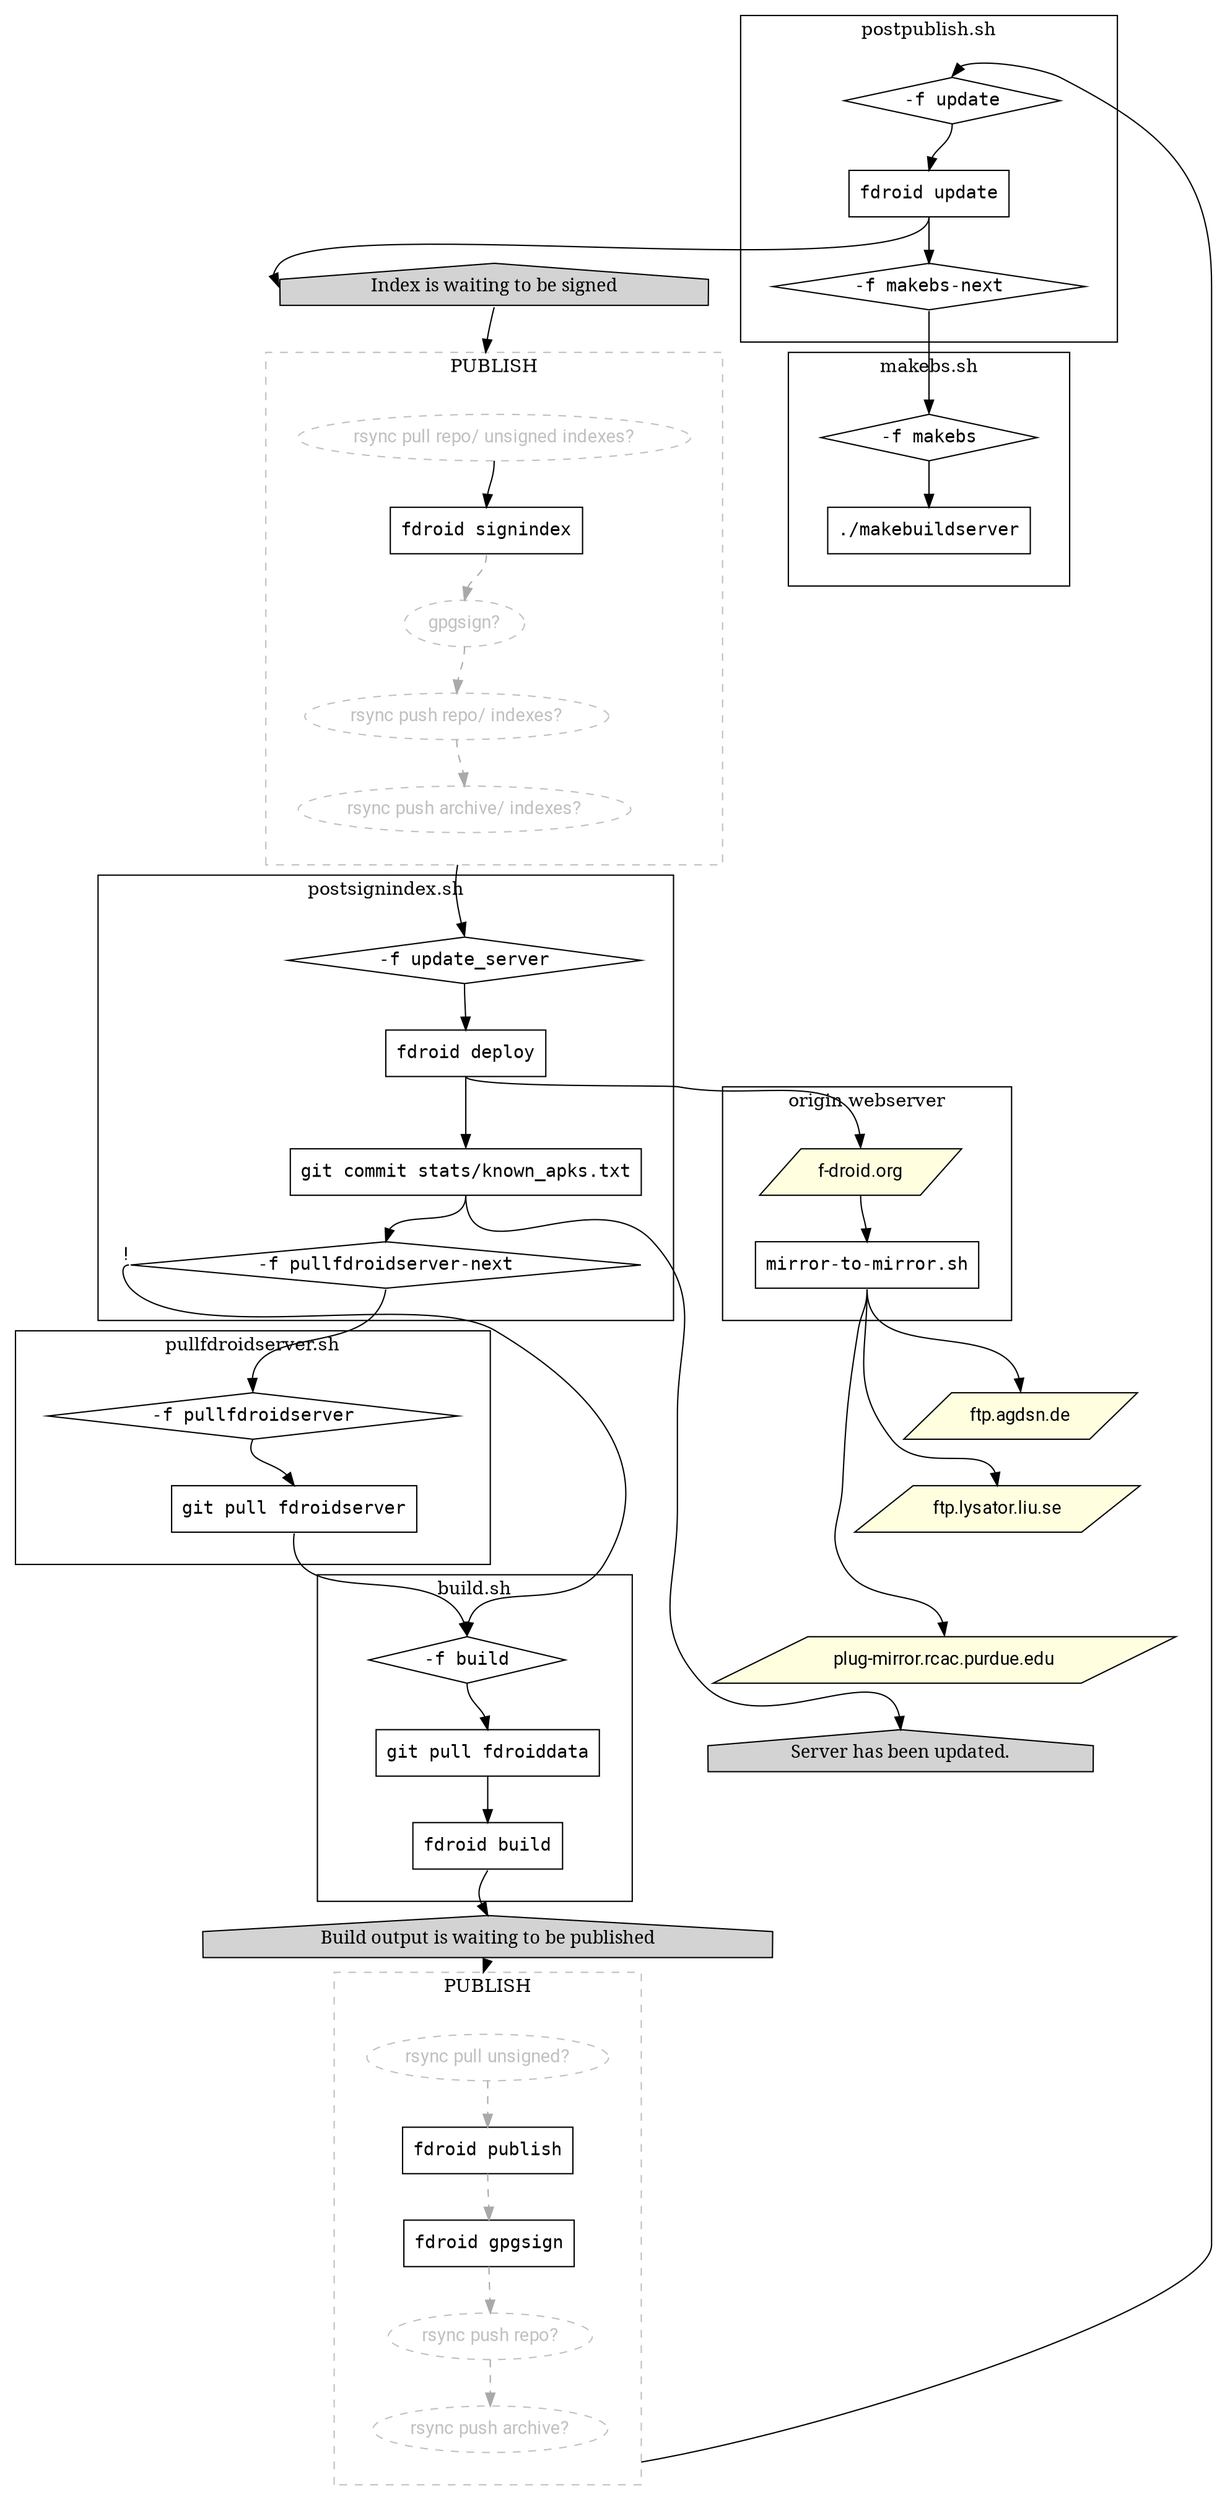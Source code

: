 
digraph G {
  node [fontname = "Roboto"];
  edge [fontname = "Roboto", tailport=s, headport=n];

  compound=true;
  overlap=true;
  splines=true;
  
  top [style=invis]; // purely for a better overall layout

  // actual commands
  "fdroid build", "fdroid publish", "fdroid gpgsign", "fdroid update", "fdroid signindex", "fdroid deploy", "./makebuildserver", "git pull fdroiddata", "git pull fdroidserver", "git commit stats/known_apks.txt", "mirror-to-mirror.sh" [shape="box", fontname="Inconsolata"];

  // trigger file tests
  "-f build", "-f makebs", "-f makebs-next", "-f pullfdroidserver", "-f pullfdroidserver-next", "-f update", "-f update_server" [ shape="diamond", fontname="Inconsolata" ];

  // emails
  build_email, postpublish_email, postsignindex_email [ fontname="serif", style="filled", fillcolor="lightgrey" shape=house];

  // webservers
  "f-droid.org", "ftp.agdsn.de", "ftp.lysator.liu.se", "plug-mirror.rcac.purdue.edu" [ style="filled", fillcolor="lightyellow" shape=parallelogram];

  // mystery things on "FDROID PUBLISH"
  pull_unsigned [ label = "rsync pull unsigned?", color=grey, fontcolor=grey, style=dashed ];
  push_repo [ label = "rsync push repo?", color=grey, fontcolor=grey, style=dashed ];
  push_archive [ label = "rsync push archive?", color=grey, fontcolor=grey, style=dashed ];
  pull_unsigned_indexes [ label = "rsync pull repo/ unsigned indexes?", color=grey, fontcolor=grey, style=dashed ];
  push_repo_indexes [ label = "rsync push repo/ indexes?", color=grey, fontcolor=grey, style=dashed ];
  push_archive_indexes [ label = "rsync push archive/ indexes?", color=grey, fontcolor=grey, style=dashed ];
  "gpgsign?" [ color=grey, fontcolor=grey, style=dashed ];

  build_email [ label = "Build output is waiting to be published" ];
  postpublish_email [ label = "Index is waiting to be signed" ];
  postsignindex_email [ label = "Server has been updated." ];

  top -> "-f build" [style=invis];
  "-f build" -> "git pull fdroiddata";
  "git pull fdroiddata"  -> "fdroid build"
  "fdroid build" -> build_email;
  build_email -> pull_unsigned [lhead=cluster_publish];
  pull_unsigned -> "fdroid publish" [color=darkgrey, style=dashed];
  "fdroid publish" -> "fdroid gpgsign" [color=darkgrey, style=dashed];
  "fdroid gpgsign" -> push_repo [color=darkgrey, style=dashed];
  push_repo -> push_archive [color=darkgrey, style=dashed];
  push_archive -> "-f update" [ltail=cluster_publish];
  "-f update" -> "fdroid update";
  "fdroid update" -> postpublish_email:w;
  postpublish_email -> pull_unsigned_indexes [lhead=cluster_signindex];
  pull_unsigned_indexes -> "fdroid signindex";
  "fdroid signindex" -> "gpgsign?" [color=darkgrey, style=dashed];
  "gpgsign?" -> push_repo_indexes [color=darkgrey, style=dashed];
  push_repo_indexes -> push_archive_indexes [color=darkgrey, style=dashed];
  push_archive_indexes -> "-f update_server" [ltail=cluster_signindex];
  "fdroid update" -> "-f makebs-next";
  "-f update_server" -> "fdroid deploy";
  "fdroid deploy" -> "git commit stats/known_apks.txt";
  "git commit stats/known_apks.txt" -> postsignindex_email;
  "git commit stats/known_apks.txt" -> "-f pullfdroidserver-next";
  "-f pullfdroidserver-next" -> "-f pullfdroidserver";
  "-f pullfdroidserver-next":w -> "-f build" [taillabel="!", fontweight=bold];
  "-f pullfdroidserver" -> "git pull fdroidserver";
  "git pull fdroidserver" -> "-f build";
  
  "-f makebs-next" -> "-f makebs";
  "-f makebs" -> "./makebuildserver";

  "fdroid deploy" -> "f-droid.org";
  "f-droid.org" -> "mirror-to-mirror.sh";
  "mirror-to-mirror.sh" -> "ftp.agdsn.de";
  "mirror-to-mirror.sh" -> "ftp.lysator.liu.se";
  "mirror-to-mirror.sh" -> "plug-mirror.rcac.purdue.edu";


  subgraph cluster_build_sh {
          "-f build" "git pull fdroiddata" "fdroid build";
          label="build.sh";
          margin=25.0;
  }

  subgraph cluster_postpublish_sh {
          "-f update" "fdroid update" "-f makebs-next";
          label="postpublish.sh";
          margin=25.0;
  }

  subgraph cluster_postsignindex_sh {
          "-f update_server" "fdroid deploy" "git commit stats/known_apks.txt" "-f pullfdroidserver-next";
          label="postsignindex.sh";
          margin=25.0;
  }

  subgraph cluster_pullfdroidserver_sh {
          "-f pullfdroidserver" "git pull fdroidserver";
          label="pullfdroidserver.sh";
          margin=25.0;
  }

  subgraph cluster_publish {
          pull_unsigned "fdroid publish" "fdroid gpgsign" push_repo push_archive;
          label="PUBLISH";
          color="grey";
          style=dashed;
          margin=25.0;
  }

  subgraph cluster_signindex {
          pull_unsigned_indexes "fdroid signindex" "gpgsign?" push_repo_indexes push_archive_indexes;
          label="PUBLISH";
          color="grey";
          margin=25.0;
          style=dashed;
  }

  subgraph cluster_makebs_sh {
          "-f makebs" "./makebuildserver";
          label="makebs.sh";
          margin=25.0;
  }

  subgraph cluster_origin_webserver {
          "f-droid.org" "mirror-to-mirror.sh";
          label="origin webserver";
          margin=25.0;
  }

  // these are here just to force layout positioning
   edge[style=invis];
   "-f makebs-next" -> postpublish_email -> pull_unsigned_indexes -> push_archive_indexes -> "-f update_server" -> "-f pullfdroidserver-next" -> "-f pullfdroidserver" -> "git pull fdroidserver" -> "-f build" -> "fdroid build" -> build_email -> pull_unsigned;
   "ftp.agdsn.de" -> "ftp.lysator.liu.se" -> "plug-mirror.rcac.purdue.edu" -> postsignindex_email;
}